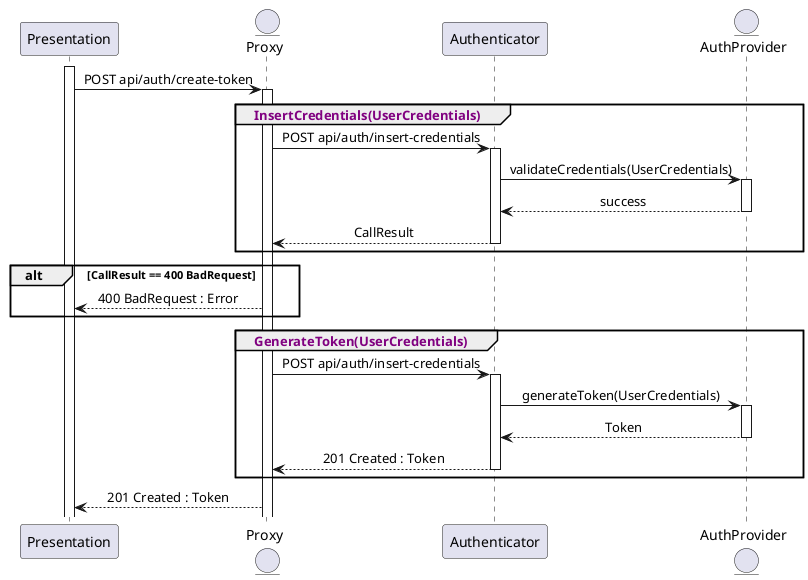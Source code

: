 @startuml UserLogIn
skinparam sequenceMessageAlign center
participant  Presentation
entity      Proxy
participant Authenticator
entity AuthProvider

activate Presentation
Presentation -> Proxy : POST api/auth/create-token
activate Proxy
group <color:purple> InsertCredentials(UserCredentials)
Proxy -> Authenticator : POST api/auth/insert-credentials
activate Authenticator
Authenticator -> AuthProvider : validateCredentials(UserCredentials)
activate AuthProvider
AuthProvider --> Authenticator : success
deactivate AuthProvider
Authenticator --> Proxy : CallResult 
deactivate Authenticator
end
alt CallResult == 400 BadRequest
Proxy --> Presentation : 400 BadRequest : Error
end
group <color:purple> GenerateToken(UserCredentials)
Proxy -> Authenticator : POST api/auth/insert-credentials
activate Authenticator
Authenticator -> AuthProvider : generateToken(UserCredentials)
activate AuthProvider
AuthProvider --> Authenticator : Token
deactivate AuthProvider
Authenticator --> Proxy : 201 Created : Token
deactivate Authenticator
end
Proxy --> Presentation : 201 Created : Token